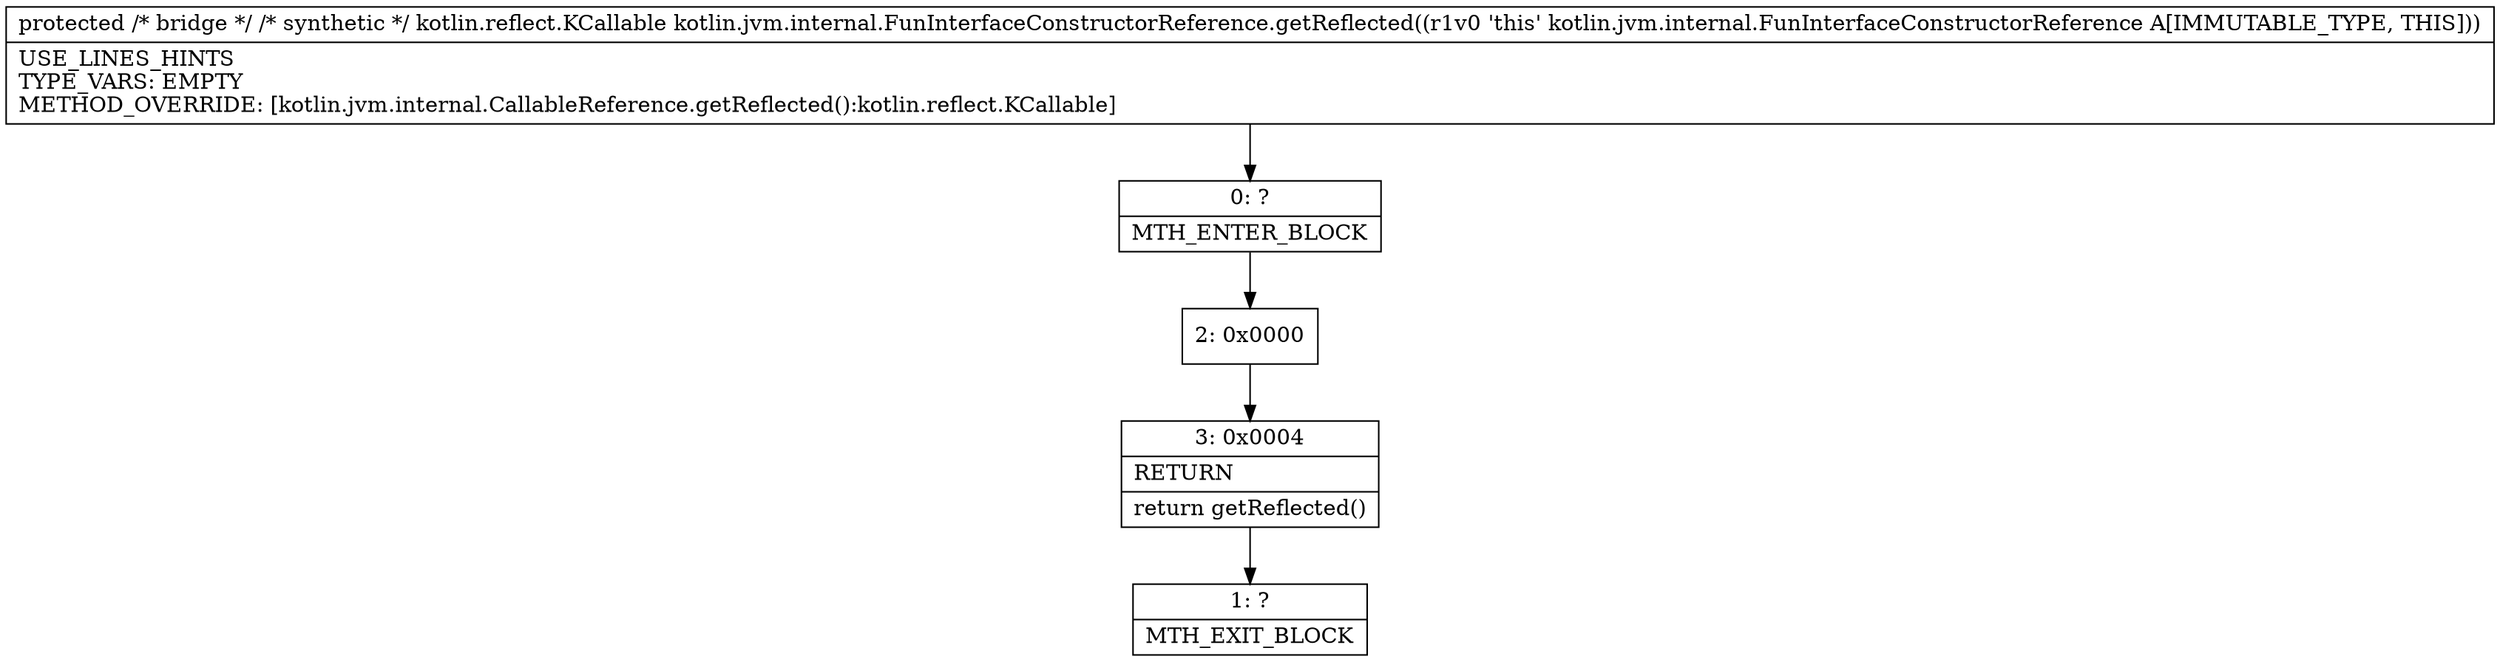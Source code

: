 digraph "CFG forkotlin.jvm.internal.FunInterfaceConstructorReference.getReflected()Lkotlin\/reflect\/KCallable;" {
Node_0 [shape=record,label="{0\:\ ?|MTH_ENTER_BLOCK\l}"];
Node_2 [shape=record,label="{2\:\ 0x0000}"];
Node_3 [shape=record,label="{3\:\ 0x0004|RETURN\l|return getReflected()\l}"];
Node_1 [shape=record,label="{1\:\ ?|MTH_EXIT_BLOCK\l}"];
MethodNode[shape=record,label="{protected \/* bridge *\/ \/* synthetic *\/ kotlin.reflect.KCallable kotlin.jvm.internal.FunInterfaceConstructorReference.getReflected((r1v0 'this' kotlin.jvm.internal.FunInterfaceConstructorReference A[IMMUTABLE_TYPE, THIS]))  | USE_LINES_HINTS\lTYPE_VARS: EMPTY\lMETHOD_OVERRIDE: [kotlin.jvm.internal.CallableReference.getReflected():kotlin.reflect.KCallable]\l}"];
MethodNode -> Node_0;Node_0 -> Node_2;
Node_2 -> Node_3;
Node_3 -> Node_1;
}

